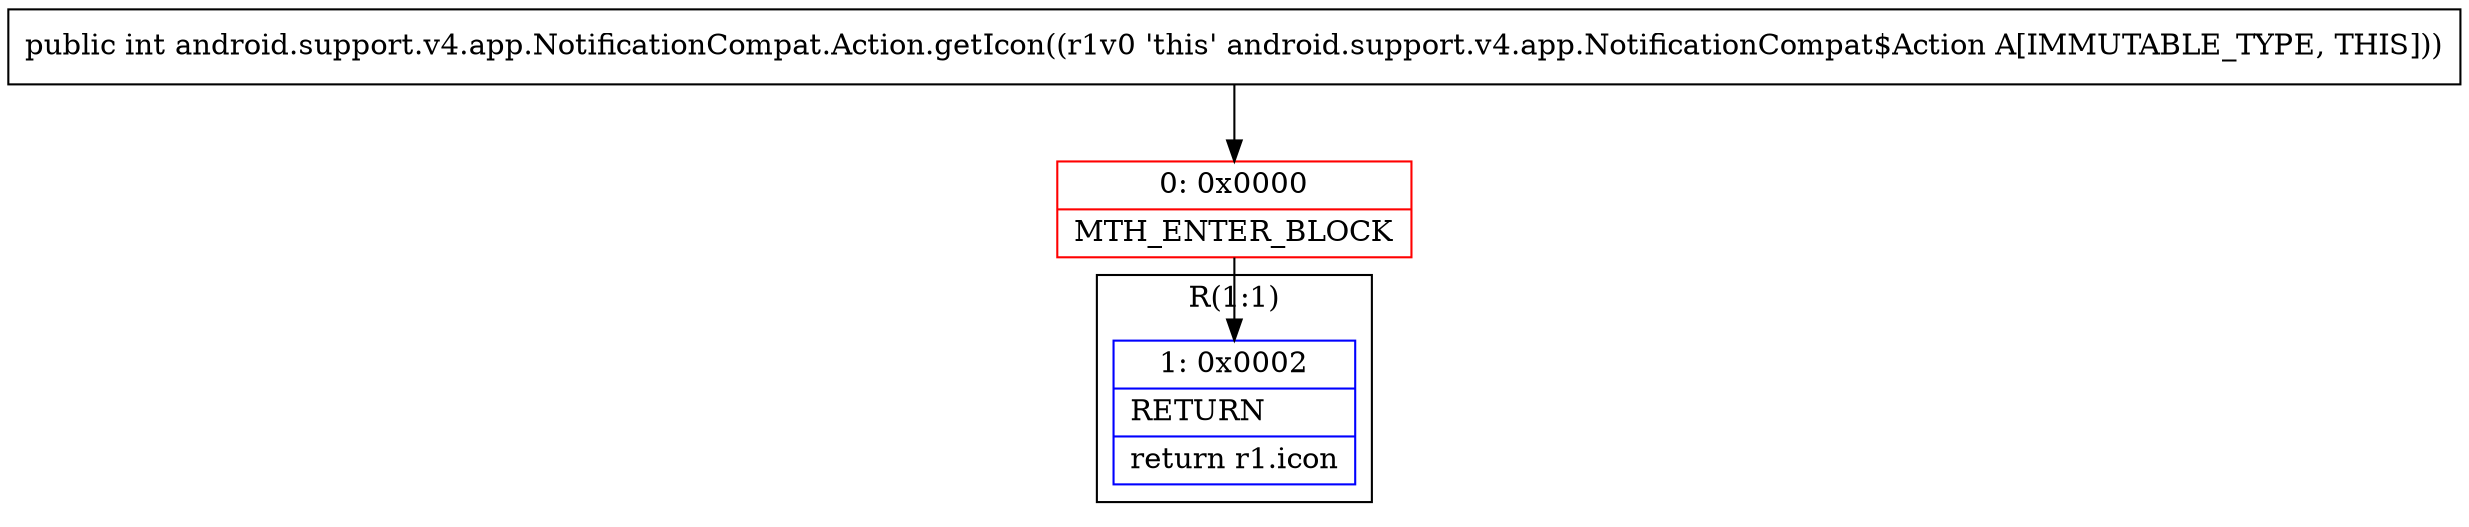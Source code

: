 digraph "CFG forandroid.support.v4.app.NotificationCompat.Action.getIcon()I" {
subgraph cluster_Region_808345365 {
label = "R(1:1)";
node [shape=record,color=blue];
Node_1 [shape=record,label="{1\:\ 0x0002|RETURN\l|return r1.icon\l}"];
}
Node_0 [shape=record,color=red,label="{0\:\ 0x0000|MTH_ENTER_BLOCK\l}"];
MethodNode[shape=record,label="{public int android.support.v4.app.NotificationCompat.Action.getIcon((r1v0 'this' android.support.v4.app.NotificationCompat$Action A[IMMUTABLE_TYPE, THIS])) }"];
MethodNode -> Node_0;
Node_0 -> Node_1;
}

